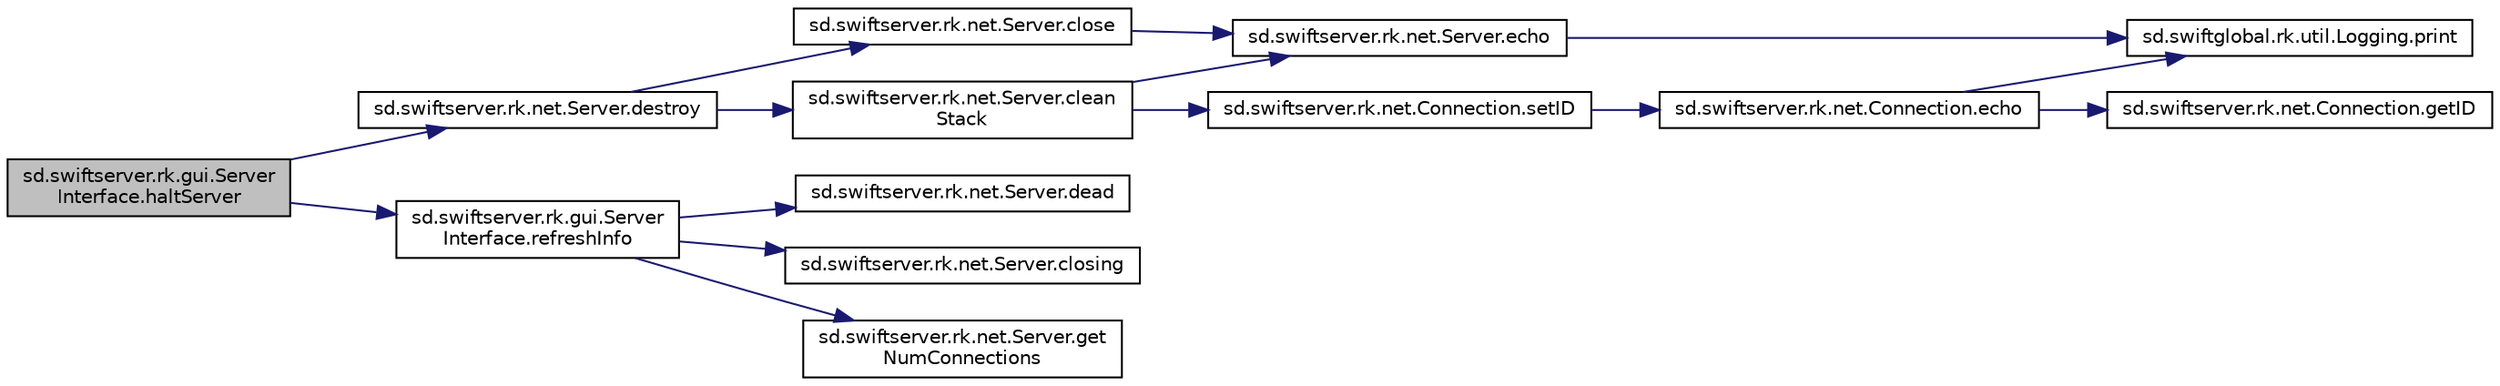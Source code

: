 digraph "sd.swiftserver.rk.gui.ServerInterface.haltServer"
{
  edge [fontname="Helvetica",fontsize="10",labelfontname="Helvetica",labelfontsize="10"];
  node [fontname="Helvetica",fontsize="10",shape=record];
  rankdir="LR";
  Node1 [label="sd.swiftserver.rk.gui.Server\lInterface.haltServer",height=0.2,width=0.4,color="black", fillcolor="grey75", style="filled", fontcolor="black"];
  Node1 -> Node2 [color="midnightblue",fontsize="10",style="solid",fontname="Helvetica"];
  Node2 [label="sd.swiftserver.rk.net.Server.destroy",height=0.2,width=0.4,color="black", fillcolor="white", style="filled",URL="$classsd_1_1swiftserver_1_1rk_1_1net_1_1Server.html#aacf9dfd4262c85c920a0588a8c5bb300"];
  Node2 -> Node3 [color="midnightblue",fontsize="10",style="solid",fontname="Helvetica"];
  Node3 [label="sd.swiftserver.rk.net.Server.close",height=0.2,width=0.4,color="black", fillcolor="white", style="filled",URL="$classsd_1_1swiftserver_1_1rk_1_1net_1_1Server.html#a5e54736d4bed495b5a8528e3a335fe1a"];
  Node3 -> Node4 [color="midnightblue",fontsize="10",style="solid",fontname="Helvetica"];
  Node4 [label="sd.swiftserver.rk.net.Server.echo",height=0.2,width=0.4,color="black", fillcolor="white", style="filled",URL="$classsd_1_1swiftserver_1_1rk_1_1net_1_1Server.html#abf5c6dfd8e1e3ddc8126c83441d3c9d1"];
  Node4 -> Node5 [color="midnightblue",fontsize="10",style="solid",fontname="Helvetica"];
  Node5 [label="sd.swiftglobal.rk.util.Logging.print",height=0.2,width=0.4,color="black", fillcolor="white", style="filled",URL="$interfacesd_1_1swiftglobal_1_1rk_1_1util_1_1Logging.html#a6e61d070344ee13fbf3af10445161c1f"];
  Node2 -> Node6 [color="midnightblue",fontsize="10",style="solid",fontname="Helvetica"];
  Node6 [label="sd.swiftserver.rk.net.Server.clean\lStack",height=0.2,width=0.4,color="black", fillcolor="white", style="filled",URL="$classsd_1_1swiftserver_1_1rk_1_1net_1_1Server.html#a47583f11160a20d6af30a028b9dccdd6"];
  Node6 -> Node4 [color="midnightblue",fontsize="10",style="solid",fontname="Helvetica"];
  Node6 -> Node7 [color="midnightblue",fontsize="10",style="solid",fontname="Helvetica"];
  Node7 [label="sd.swiftserver.rk.net.Connection.setID",height=0.2,width=0.4,color="black", fillcolor="white", style="filled",URL="$classsd_1_1swiftserver_1_1rk_1_1net_1_1Connection.html#a60706cb6103b501f9cc1016a5099733f"];
  Node7 -> Node8 [color="midnightblue",fontsize="10",style="solid",fontname="Helvetica"];
  Node8 [label="sd.swiftserver.rk.net.Connection.echo",height=0.2,width=0.4,color="black", fillcolor="white", style="filled",URL="$classsd_1_1swiftserver_1_1rk_1_1net_1_1Connection.html#a36450e97b21c4a8f731ca93ec962942c"];
  Node8 -> Node5 [color="midnightblue",fontsize="10",style="solid",fontname="Helvetica"];
  Node8 -> Node9 [color="midnightblue",fontsize="10",style="solid",fontname="Helvetica"];
  Node9 [label="sd.swiftserver.rk.net.Connection.getID",height=0.2,width=0.4,color="black", fillcolor="white", style="filled",URL="$classsd_1_1swiftserver_1_1rk_1_1net_1_1Connection.html#a5c496aaca86f4277a39b22f440d55ffa"];
  Node1 -> Node10 [color="midnightblue",fontsize="10",style="solid",fontname="Helvetica"];
  Node10 [label="sd.swiftserver.rk.gui.Server\lInterface.refreshInfo",height=0.2,width=0.4,color="black", fillcolor="white", style="filled",URL="$classsd_1_1swiftserver_1_1rk_1_1gui_1_1ServerInterface.html#a4b29750ebcb3bce9df24ed413fd09497"];
  Node10 -> Node11 [color="midnightblue",fontsize="10",style="solid",fontname="Helvetica"];
  Node11 [label="sd.swiftserver.rk.net.Server.dead",height=0.2,width=0.4,color="black", fillcolor="white", style="filled",URL="$classsd_1_1swiftserver_1_1rk_1_1net_1_1Server.html#a8f32a1886688b05b7e1d1667a3a9a8e1"];
  Node10 -> Node12 [color="midnightblue",fontsize="10",style="solid",fontname="Helvetica"];
  Node12 [label="sd.swiftserver.rk.net.Server.closing",height=0.2,width=0.4,color="black", fillcolor="white", style="filled",URL="$classsd_1_1swiftserver_1_1rk_1_1net_1_1Server.html#a3fca0307a8f70f89f5d8410e37fd6962"];
  Node10 -> Node13 [color="midnightblue",fontsize="10",style="solid",fontname="Helvetica"];
  Node13 [label="sd.swiftserver.rk.net.Server.get\lNumConnections",height=0.2,width=0.4,color="black", fillcolor="white", style="filled",URL="$classsd_1_1swiftserver_1_1rk_1_1net_1_1Server.html#ab1f6e9ec3e883be17b0077ca41c82188"];
}
